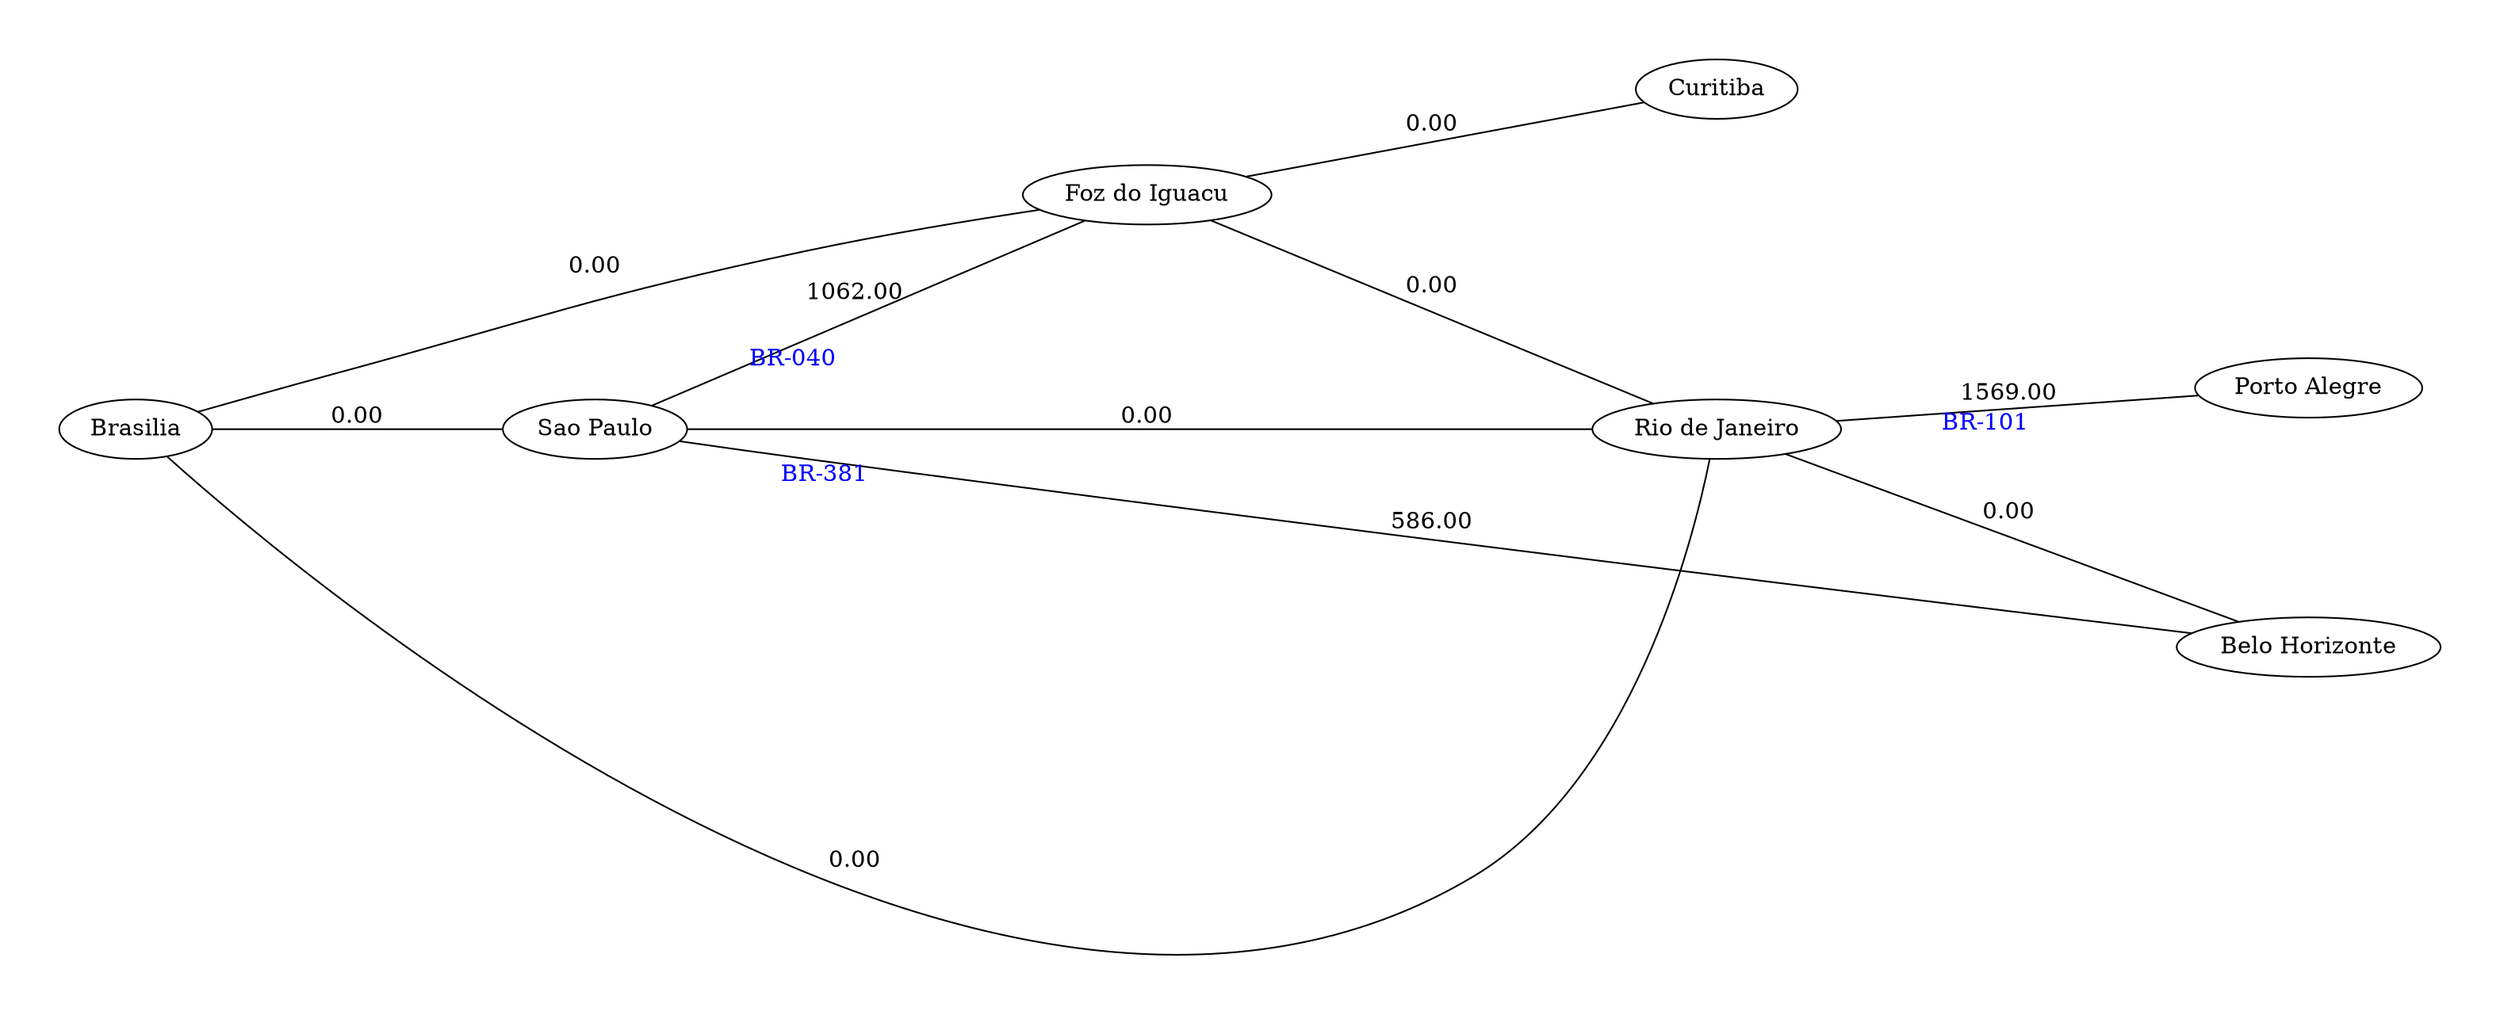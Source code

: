 strict graph {
	graph [pad="0.5", nodesep="1", ranksep="2"]
	rankdir=LR;
	"Brasilia" -- "Sao Paulo"[label="1008.00",labelfontcolor=black];
	"Brasilia" -- "Sao Paulo"[taillabel="BR-050",labeldistance=9,labelfontcolor=blue,labelangle=-5];
	"Brasilia" -- "Foz do Iguacu"[label="1240.00",labelfontcolor=black];
	"Brasilia" -- "Foz do Iguacu"[taillabel="BR-050",labeldistance=9,labelfontcolor=blue,labelangle=-5];
	"Brasilia" -- "Rio de Janeiro"[label="1166.00",labelfontcolor=black];
	"Brasilia" -- "Rio de Janeiro"[taillabel="BR-040",labeldistance=9,labelfontcolor=blue,labelangle=-5];
	"Sao Paulo" -- "Brasilia"[label="0.00",labelfontcolor=black];
	"Sao Paulo" -- "Brasilia"[taillabel="",labeldistance=9,labelfontcolor=blue,labelangle=-5];
	"Sao Paulo" -- "Foz do Iguacu"[label="0.00",labelfontcolor=black];
	"Sao Paulo" -- "Foz do Iguacu"[taillabel="",labeldistance=9,labelfontcolor=blue,labelangle=-5];
	"Sao Paulo" -- "Rio de Janeiro"[label="434.00",labelfontcolor=black];
	"Sao Paulo" -- "Rio de Janeiro"[taillabel="Via Dutra",labeldistance=9,labelfontcolor=blue,labelangle=-5];
	"Sao Paulo" -- "Belo Horizonte"[label="0.00",labelfontcolor=black];
	"Sao Paulo" -- "Belo Horizonte"[taillabel="",labeldistance=9,labelfontcolor=blue,labelangle=-5];
	"Foz do Iguacu" -- "Brasilia"[label="0.00",labelfontcolor=black];
	"Foz do Iguacu" -- "Brasilia"[taillabel="",labeldistance=9,labelfontcolor=blue,labelangle=-5];
	"Foz do Iguacu" -- "Sao Paulo"[label="1062.00",labelfontcolor=black];
	"Foz do Iguacu" -- "Sao Paulo"[taillabel="BR-040",labeldistance=9,labelfontcolor=blue,labelangle=-5];
	"Foz do Iguacu" -- "Rio de Janeiro"[label="1485.00",labelfontcolor=black];
	"Foz do Iguacu" -- "Rio de Janeiro"[taillabel="BR-040",labeldistance=9,labelfontcolor=blue,labelangle=-5];
	"Foz do Iguacu" -- "Curitiba"[label="636.00",labelfontcolor=black];
	"Foz do Iguacu" -- "Curitiba"[taillabel="BR-277",labeldistance=9,labelfontcolor=blue,labelangle=-5];
	"Rio de Janeiro" -- "Brasilia"[label="0.00",labelfontcolor=black];
	"Rio de Janeiro" -- "Brasilia"[taillabel="",labeldistance=9,labelfontcolor=blue,labelangle=-5];
	"Rio de Janeiro" -- "Sao Paulo"[label="0.00",labelfontcolor=black];
	"Rio de Janeiro" -- "Sao Paulo"[taillabel="",labeldistance=9,labelfontcolor=blue,labelangle=-5];
	"Rio de Janeiro" -- "Foz do Iguacu"[label="0.00",labelfontcolor=black];
	"Rio de Janeiro" -- "Foz do Iguacu"[taillabel="",labeldistance=9,labelfontcolor=blue,labelangle=-5];
	"Rio de Janeiro" -- "Porto Alegre"[label="0.00",labelfontcolor=black];
	"Rio de Janeiro" -- "Porto Alegre"[taillabel="",labeldistance=9,labelfontcolor=blue,labelangle=-5];
	"Rio de Janeiro" -- "Belo Horizonte"[label="441.00",labelfontcolor=black];
	"Rio de Janeiro" -- "Belo Horizonte"[taillabel="Via Dutra",labeldistance=9,labelfontcolor=blue,labelangle=-5];
	"Curitiba" -- "Foz do Iguacu"[label="0.00",labelfontcolor=black];
	"Curitiba" -- "Foz do Iguacu"[taillabel="",labeldistance=9,labelfontcolor=blue,labelangle=-5];
	"Porto Alegre" -- "Rio de Janeiro"[label="1569.00",labelfontcolor=black];
	"Porto Alegre" -- "Rio de Janeiro"[taillabel="BR-101",labeldistance=9,labelfontcolor=blue,labelangle=-5];
	"Belo Horizonte" -- "Sao Paulo"[label="586.00",labelfontcolor=black];
	"Belo Horizonte" -- "Sao Paulo"[taillabel="BR-381",labeldistance=9,labelfontcolor=blue,labelangle=-5];
	"Belo Horizonte" -- "Rio de Janeiro"[label="0.00",labelfontcolor=black];
	"Belo Horizonte" -- "Rio de Janeiro"[taillabel="",labeldistance=9,labelfontcolor=blue,labelangle=-5];
}